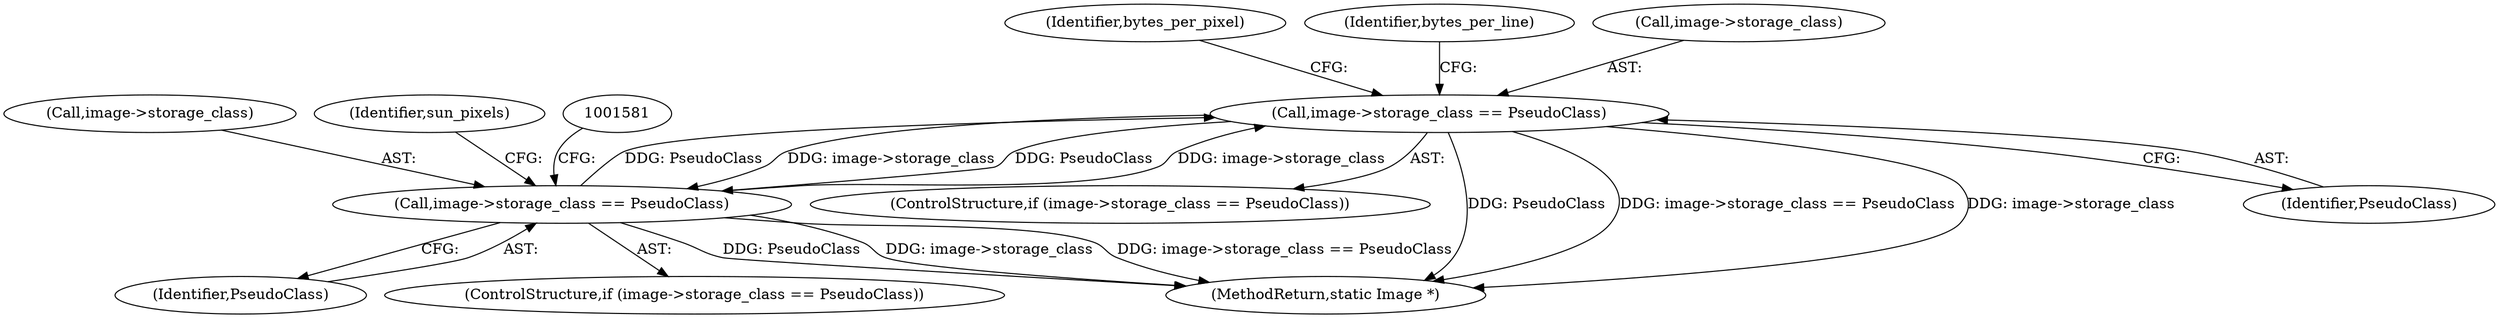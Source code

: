 digraph "0_ImageMagick_1aa0c6dab6dcef4d9bc3571866ae1c1ddbec7d8f@pointer" {
"1001142" [label="(Call,image->storage_class == PseudoClass)"];
"1001575" [label="(Call,image->storage_class == PseudoClass)"];
"1001142" [label="(Call,image->storage_class == PseudoClass)"];
"1001303" [label="(Identifier,bytes_per_pixel)"];
"1001141" [label="(ControlStructure,if (image->storage_class == PseudoClass))"];
"1001689" [label="(MethodReturn,static Image *)"];
"1001576" [label="(Call,image->storage_class)"];
"1001579" [label="(Identifier,PseudoClass)"];
"1001575" [label="(Call,image->storage_class == PseudoClass)"];
"1001586" [label="(Identifier,sun_pixels)"];
"1001142" [label="(Call,image->storage_class == PseudoClass)"];
"1001146" [label="(Identifier,PseudoClass)"];
"1001150" [label="(Identifier,bytes_per_line)"];
"1001574" [label="(ControlStructure,if (image->storage_class == PseudoClass))"];
"1001143" [label="(Call,image->storage_class)"];
"1001142" -> "1001141"  [label="AST: "];
"1001142" -> "1001146"  [label="CFG: "];
"1001143" -> "1001142"  [label="AST: "];
"1001146" -> "1001142"  [label="AST: "];
"1001150" -> "1001142"  [label="CFG: "];
"1001303" -> "1001142"  [label="CFG: "];
"1001142" -> "1001689"  [label="DDG: PseudoClass"];
"1001142" -> "1001689"  [label="DDG: image->storage_class == PseudoClass"];
"1001142" -> "1001689"  [label="DDG: image->storage_class"];
"1001575" -> "1001142"  [label="DDG: image->storage_class"];
"1001575" -> "1001142"  [label="DDG: PseudoClass"];
"1001142" -> "1001575"  [label="DDG: image->storage_class"];
"1001142" -> "1001575"  [label="DDG: PseudoClass"];
"1001575" -> "1001574"  [label="AST: "];
"1001575" -> "1001579"  [label="CFG: "];
"1001576" -> "1001575"  [label="AST: "];
"1001579" -> "1001575"  [label="AST: "];
"1001581" -> "1001575"  [label="CFG: "];
"1001586" -> "1001575"  [label="CFG: "];
"1001575" -> "1001689"  [label="DDG: PseudoClass"];
"1001575" -> "1001689"  [label="DDG: image->storage_class"];
"1001575" -> "1001689"  [label="DDG: image->storage_class == PseudoClass"];
}
